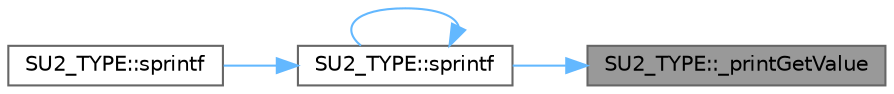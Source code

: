 digraph "SU2_TYPE::_printGetValue"
{
 // LATEX_PDF_SIZE
  bgcolor="transparent";
  edge [fontname=Helvetica,fontsize=10,labelfontname=Helvetica,labelfontsize=10];
  node [fontname=Helvetica,fontsize=10,shape=box,height=0.2,width=0.4];
  rankdir="RL";
  Node1 [id="Node000001",label="SU2_TYPE::_printGetValue",height=0.2,width=0.4,color="gray40", fillcolor="grey60", style="filled", fontcolor="black",tooltip=" "];
  Node1 -> Node2 [id="edge1_Node000001_Node000002",dir="back",color="steelblue1",style="solid",tooltip=" "];
  Node2 [id="Node000002",label="SU2_TYPE::sprintf",height=0.2,width=0.4,color="grey40", fillcolor="white", style="filled",URL="$namespaceSU2__TYPE.html#a0ea0c8ccda8dc605aea2b12e36efab61",tooltip="Wrapper to sprintf to be able to print active types and AD expressions."];
  Node2 -> Node2 [id="edge2_Node000002_Node000002",dir="back",color="steelblue1",style="solid",tooltip=" "];
  Node2 -> Node3 [id="edge3_Node000002_Node000003",dir="back",color="steelblue1",style="solid",tooltip=" "];
  Node3 [id="Node000003",label="SU2_TYPE::sprintf",height=0.2,width=0.4,color="grey40", fillcolor="white", style="filled",URL="$namespaceSU2__TYPE.html#a02ea8bd29f1f0e1cf4bd81da5d84e1d5",tooltip=" "];
}
